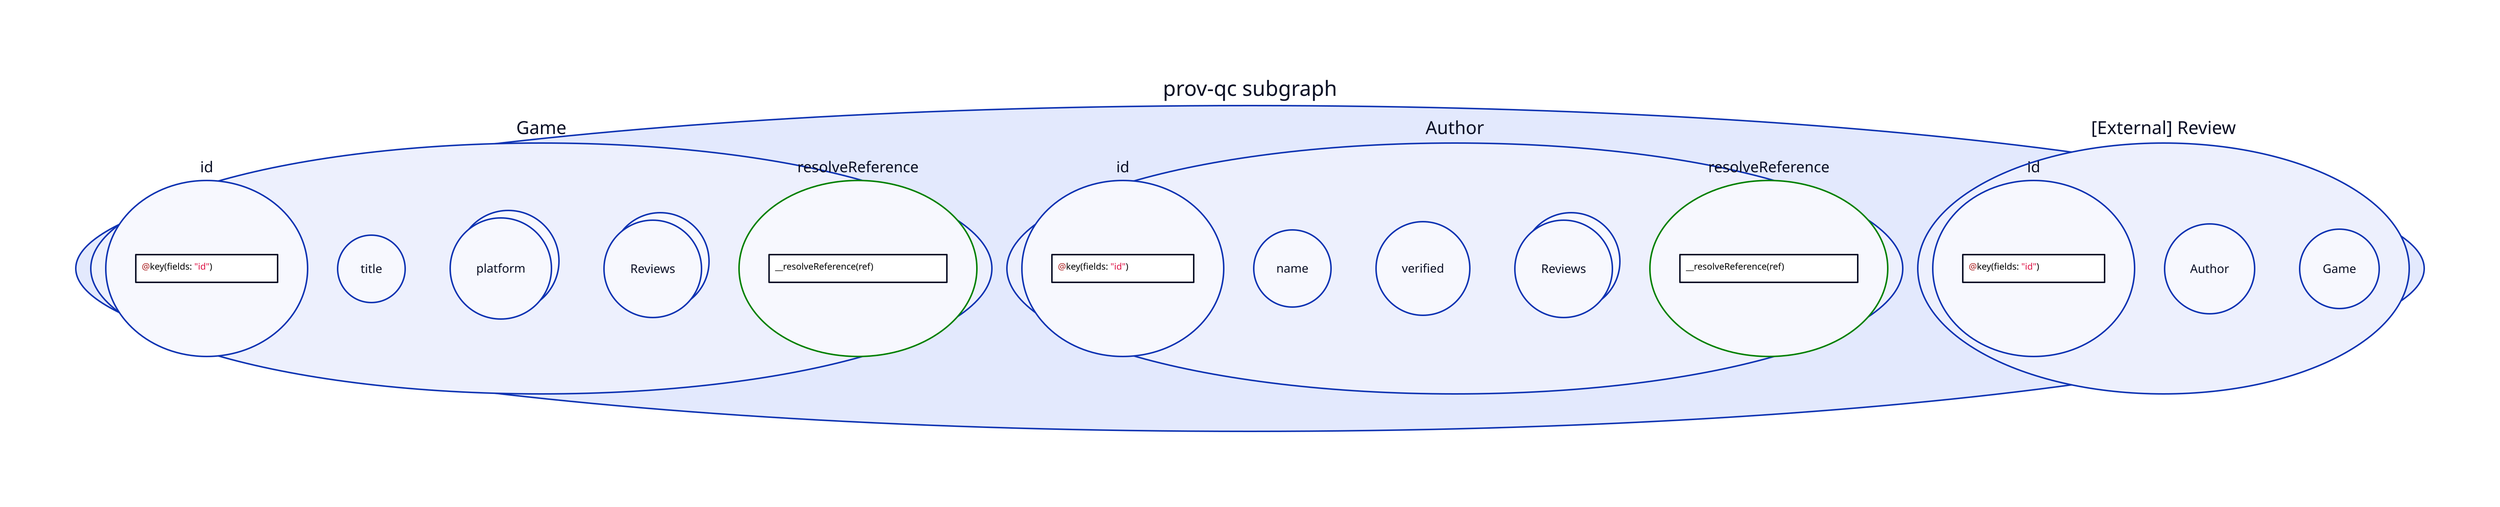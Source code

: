 #  _ __  _ __ _____   __      __ _  ___ 
# | '_ \| '__/ _ \ \ / /____ / _` |/ __|
# | |_) | | | (_) \ V /_____| (_| | (__ 
# | .__/|_|  \___/ \_/       \__, |\___|
# |_|                           |_|     

prov-qc subgraph: {
  shape: circle
  Game: {
    shape: circle
    id: {
      key: |javascript
        @key(fields: "id")
      |
    }
    id.shape: circle
    title: title
    title.shape: circle
    platform: "platform"
    platform.shape: circle
    platform.style.multiple: true
    reviews: "Reviews"
    reviews.shape: circle
    reviews.style.multiple: true
    resolveReference: {
      shape: circle
      style: {
        stroke: green
      }
      fn: |javascript
        __resolveReference(ref)
      |
    }
  }
  Author: {
    shape: circle
    id: {
      key: |javascript
        @key(fields: "id")
      |
    }
    id.shape: circle
    name: name
    name.shape: circle
    verified: verified
    verified.shape: circle
    reviews: "Reviews"
    reviews.shape: circle
    reviews.style.multiple: true
    resolveReference: {
      shape: circle
      style: {
        stroke: green
      }
      fn: |javascript
        __resolveReference(ref)
      |
    }
  }

  "[External] Review": {
    shape: circle
    id: {
      key: |javascript
        @key(fields: "id")
      |
    }
    id.shape: circle
    author: Author
    author.shape: circle
    game: Game
    game.shape: circle
  }
}
